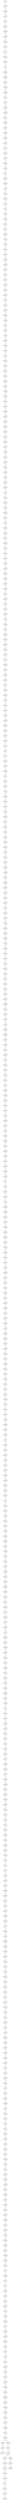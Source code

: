 graph GR{
id_0;
id_1;
id_2;
id_3;
id_4;
id_5;
id_6;
id_7;
id_8;
id_9;
id_10;
id_11;
id_12;
id_13;
id_14;
id_15;
id_16;
id_17;
id_18;
id_19;
id_20;
id_21;
id_22;
id_23;
id_24;
id_25;
id_26;
id_27;
id_28;
id_29;
id_30;
id_31;
id_32;
id_33;
id_34;
id_35;
id_36;
id_37;
id_38;
id_39;
id_40;
id_41;
id_42;
id_43;
id_44;
id_45;
id_46;
id_47;
id_48;
id_49;
id_50;
id_51;
id_52;
id_53;
id_54;
id_55;
id_56;
id_57;
id_58;
id_59;
id_60;
id_61;
id_62;
id_63;
id_64;
id_65;
id_66;
id_67;
id_68;
id_69;
id_70;
id_71;
id_72;
id_73;
id_74;
id_75;
id_76;
id_77;
id_78;
id_79;
id_80;
id_81;
id_82;
id_83;
id_84;
id_85;
id_86;
id_87;
id_88;
id_89;
id_90;
id_91;
id_92;
id_93;
id_94;
id_95;
id_96;
id_97;
id_98;
id_99;
id_100;
id_101;
id_102;
id_103;
id_104;
id_105;
id_106;
id_107;
id_108;
id_109;
id_110;
id_111;
id_112;
id_113;
id_114;
id_115;
id_116;
id_117;
id_118;
id_119;
id_120;
id_121;
id_122;
id_123;
id_124;
id_125;
id_126;
id_127;
id_128;
id_129;
id_130;
id_131;
id_132;
id_133;
id_134;
id_135;
id_136;
id_137;
id_138;
id_139;
id_140;
id_141;
id_142;
id_143;
id_144;
id_145;
id_146;
id_147;
id_148;
id_149;
id_150;
id_151;
id_152;
id_153;
id_154;
id_155;
id_156;
id_157;
id_158;
id_159;
id_160;
id_161;
id_162;
id_163;
id_164;
id_165;
id_166;
id_167;
id_168;
id_169;
id_170;
id_171;
id_172;
id_173;
id_174;
id_175;
id_176;
id_177;
id_178;
id_179;
id_180;
id_181;
id_182;
id_183;
id_184;
id_185;
id_186;
id_187;
id_188;
id_189;
id_190;
id_191;
id_192;
id_193;
id_194;
id_195;
id_196;
id_197;
id_198;
id_199;
id_200;
id_201;
id_202;
id_203;
id_204;
id_205;
id_206;
id_207;
id_208;
id_209;
id_210;
id_211;
id_212;
id_213;
id_214;
id_215;
id_216;
id_217;
id_218;
id_219;
id_220;
id_221;
id_222;
id_223;
id_224;
id_225;
id_226;
id_227;
id_228;
id_229;
id_230;
id_231;
id_232;
id_233;
id_234;
id_235;
id_236;
id_237;
id_238;
id_239;
id_240;
id_241;
id_242;
id_243;
id_244;
id_245;
id_246;
id_247;
id_248;
id_249;
id_250;
id_251;
id_252;
id_253;
id_254;
id_255;
id_256;
id_257;
id_258;
id_259;
id_260;
id_261;
id_262;
id_263;
id_264;
id_265;
id_266;
id_267;
id_268;
id_269;
id_270;
id_271;
id_272;
id_273;
id_274;
id_275;
id_276;
id_277;
id_278;
id_279;
id_280;
id_281;
id_282;
id_283;
id_284;
id_285;
id_286;
id_287;
id_288;
id_289;
id_290;
id_291;
id_292;
id_293;
id_294;
id_295;
id_296;
id_297;
id_298;
id_299;
id_300;
id_301;
id_302;
id_303;
id_304;
id_305;
id_306;
id_307;
id_308;
id_309;
id_310;
id_311;
id_312;
id_313;
id_314;
id_315;
id_316;
id_317;
id_318;
id_319;
id_320;
id_321;
id_322;
id_323;
id_324;
id_325;
id_326;
id_327;
id_328;
id_329;
id_330;
id_331;
id_332;
id_333;
id_334;
id_335;
id_336;
id_337;
id_338;
id_339;
id_340;
id_341;
id_342;
id_343;
id_344;
id_345;
id_346;
id_347;
id_348;
id_349;
id_350;
id_351;
id_352;
id_353;
id_354;
id_355;
id_356;
id_357;
id_358;
id_359;
id_360;
id_361;
id_362;
id_363;
id_364;
id_365;
id_366;
id_367;
id_368;
id_369;
id_370;
id_371;
id_372;
id_373;
id_374;
id_375;
id_376;
id_377;
id_378;
id_379;
id_380;
id_381;
id_382;
id_383;
id_384;
id_385;
id_386;
id_387;
id_388;
id_389;
id_390;
id_391;
id_392;
id_393;
id_394;
id_395;
id_396;
id_397;
id_398;
id_399;
id_400;
id_401;
id_402;
id_403;
id_404;
id_405;
id_406;
id_407;
id_408;
id_409;
id_410;
id_411;
id_412;
id_413;
id_414;
id_415;
id_416;
id_417;
id_418;
id_419;
id_420;
id_421;
id_422;
id_423;
id_424;
id_425;
id_426;
id_427;
id_428;
id_429;
id_430;
id_431;
id_432;
id_433;
id_434;
id_435;
id_436;
id_437;
id_438;
id_439;
id_440;
id_441;
id_442;
id_443;
id_444;
id_445;
id_446;
id_447;
id_448;
id_449;
id_450;
id_451;
id_452;
id_453;
id_454;
id_455;
id_456;
id_457;
id_458;
id_459;
id_460;
id_461;
id_462;
id_463;
id_464;
id_465;
id_466;
id_467;
id_468;
id_469;
id_470;
id_471;
id_472;
id_473;
id_474;
id_475;
id_476;
id_477;
id_478;
id_479;
id_480;
id_481;
id_482;
id_483;
id_484;
id_485;
id_486;
id_487;
id_488;
id_489;
id_490;
id_491;
id_492;
id_493;
id_494;
id_495;
id_496;
id_497;
id_498;
id_499;
id_1--id_270[label=1];
id_270--id_498[label=1];
id_498--id_112[label=1];
id_112--id_85[label=1];
id_85--id_372[label=1];
id_372--id_264[label=1];
id_264--id_269[label=1];
id_269--id_474[label=1];
id_474--id_342[label=1];
id_342--id_217[label=1];
id_217--id_100[label=1];
id_100--id_496[label=1];
id_496--id_0[label=1];
id_0--id_464[label=1];
id_464--id_239[label=1];
id_239--id_297[label=1];
id_297--id_369[label=1];
id_369--id_368[label=1];
id_368--id_40[label=1];
id_40--id_37[label=1];
id_37--id_250[label=1];
id_250--id_129[label=1];
id_129--id_33[label=1];
id_33--id_485[label=1];
id_485--id_116[label=1];
id_116--id_460[label=1];
id_460--id_449[label=1];
id_449--id_80[label=1];
id_80--id_115[label=1];
id_115--id_324[label=1];
id_324--id_55[label=1];
id_55--id_333[label=1];
id_333--id_36[label=1];
id_36--id_27[label=1];
id_27--id_442[label=1];
id_442--id_106[label=1];
id_106--id_76[label=1];
id_76--id_141[label=1];
id_141--id_218[label=1];
id_218--id_124[label=1];
id_124--id_70[label=1];
id_70--id_88[label=1];
id_88--id_236[label=1];
id_236--id_411[label=1];
id_411--id_61[label=1];
id_61--id_255[label=1];
id_255--id_92[label=1];
id_92--id_161[label=1];
id_161--id_470[label=1];
id_470--id_450[label=1];
id_450--id_418[label=1];
id_418--id_343[label=1];
id_343--id_274[label=1];
id_274--id_117[label=1];
id_117--id_240[label=1];
id_240--id_220[label=1];
id_220--id_410[label=1];
id_410--id_152[label=1];
id_152--id_65[label=1];
id_65--id_187[label=1];
id_187--id_314[label=1];
id_314--id_424[label=1];
id_424--id_300[label=1];
id_300--id_62[label=1];
id_62--id_213[label=1];
id_213--id_89[label=1];
id_89--id_260[label=1];
id_260--id_388[label=1];
id_388--id_482[label=1];
id_482--id_81[label=1];
id_81--id_354[label=1];
id_354--id_219[label=1];
id_219--id_337[label=1];
id_337--id_156[label=1];
id_156--id_108[label=1];
id_108--id_44[label=1];
id_44--id_265[label=1];
id_265--id_293[label=1];
id_293--id_209[label=1];
id_209--id_248[label=1];
id_248--id_400[label=1];
id_400--id_387[label=1];
id_387--id_379[label=1];
id_379--id_135[label=1];
id_135--id_195[label=1];
id_195--id_142[label=1];
id_142--id_384[label=1];
id_384--id_139[label=1];
id_139--id_201[label=1];
id_201--id_52[label=1];
id_52--id_66[label=1];
id_66--id_93[label=1];
id_93--id_437[label=1];
id_437--id_68[label=1];
id_68--id_175[label=1];
id_175--id_473[label=1];
id_473--id_5[label=1];
id_5--id_24[label=1];
id_24--id_244[label=1];
id_244--id_191[label=1];
id_191--id_454[label=1];
id_454--id_225[label=1];
id_225--id_30[label=1];
id_30--id_190[label=1];
id_190--id_453[label=1];
id_453--id_177[label=1];
id_177--id_406[label=1];
id_406--id_313[label=1];
id_313--id_302[label=1];
id_302--id_149[label=1];
id_149--id_150[label=1];
id_150--id_279[label=1];
id_279--id_143[label=1];
id_143--id_145[label=1];
id_145--id_420[label=1];
id_420--id_444[label=1];
id_444--id_331[label=1];
id_331--id_338[label=1];
id_338--id_35[label=1];
id_35--id_479[label=1];
id_479--id_492[label=1];
id_492--id_73[label=1];
id_73--id_380[label=1];
id_380--id_54[label=1];
id_54--id_326[label=1];
id_326--id_176[label=1];
id_176--id_321[label=1];
id_321--id_455[label=1];
id_455--id_101[label=1];
id_101--id_211[label=1];
id_211--id_493[label=1];
id_493--id_159[label=1];
id_159--id_401[label=1];
id_401--id_395[label=1];
id_395--id_51[label=1];
id_51--id_304[label=1];
id_304--id_320[label=1];
id_320--id_69[label=1];
id_69--id_351[label=1];
id_351--id_362[label=1];
id_362--id_373[label=1];
id_373--id_310[label=1];
id_310--id_440[label=1];
id_440--id_162[label=1];
id_162--id_475[label=1];
id_475--id_291[label=1];
id_291--id_275[label=1];
id_275--id_6[label=1];
id_6--id_271[label=1];
id_271--id_148[label=1];
id_148--id_481[label=1];
id_481--id_399[label=1];
id_399--id_171[label=1];
id_171--id_433[label=1];
id_433--id_179[label=1];
id_179--id_53[label=1];
id_53--id_206[label=1];
id_206--id_398[label=1];
id_398--id_188[label=1];
id_188--id_63[label=1];
id_63--id_305[label=1];
id_305--id_97[label=1];
id_97--id_215[label=1];
id_215--id_50[label=1];
id_50--id_59[label=1];
id_59--id_294[label=1];
id_294--id_445[label=1];
id_445--id_212[label=1];
id_212--id_67[label=1];
id_67--id_276[label=1];
id_276--id_292[label=1];
id_292--id_230[label=1];
id_230--id_98[label=1];
id_98--id_126[label=1];
id_126--id_486[label=1];
id_486--id_113[label=1];
id_113--id_90[label=1];
id_90--id_335[label=1];
id_335--id_34[label=1];
id_34--id_390[label=1];
id_390--id_345[label=1];
id_345--id_18[label=1];
id_18--id_328[label=1];
id_328--id_119[label=1];
id_119--id_290[label=1];
id_290--id_82[label=1];
id_82--id_210[label=1];
id_210--id_267[label=1];
id_267--id_325[label=1];
id_325--id_417[label=1];
id_417--id_311[label=1];
id_311--id_391[label=1];
id_391--id_121[label=1];
id_121--id_166[label=1];
id_166--id_251[label=1];
id_251--id_397[label=1];
id_397--id_427[label=1];
id_427--id_456[label=1];
id_456--id_95[label=1];
id_95--id_23[label=1];
id_23--id_287[label=1];
id_287--id_45[label=1];
id_45--id_438[label=1];
id_438--id_285[label=1];
id_285--id_447[label=1];
id_447--id_254[label=1];
id_254--id_327[label=1];
id_327--id_198[label=1];
id_198--id_56[label=1];
id_56--id_329[label=1];
id_329--id_451[label=1];
id_451--id_137[label=1];
id_137--id_412[label=1];
id_412--id_26[label=1];
id_26--id_189[label=1];
id_189--id_346[label=1];
id_346--id_374[label=1];
id_374--id_104[label=1];
id_104--id_253[label=1];
id_253--id_86[label=1];
id_86--id_356[label=1];
id_356--id_367[label=1];
id_367--id_29[label=1];
id_29--id_286[label=1];
id_286--id_489[label=1];
id_489--id_419[label=1];
id_419--id_308[label=1];
id_308--id_487[label=1];
id_487--id_426[label=1];
id_426--id_249[label=1];
id_249--id_243[label=1];
id_243--id_154[label=1];
id_154--id_7[label=1];
id_7--id_38[label=1];
id_38--id_102[label=1];
id_102--id_155[label=1];
id_155--id_9[label=1];
id_9--id_280[label=1];
id_280--id_318[label=1];
id_318--id_216[label=1];
id_216--id_136[label=1];
id_136--id_439[label=1];
id_439--id_208[label=1];
id_208--id_422[label=1];
id_422--id_48[label=1];
id_48--id_272[label=1];
id_272--id_309[label=1];
id_309--id_123[label=1];
id_123--id_344[label=1];
id_344--id_497[label=1];
id_497--id_392[label=1];
id_392--id_261[label=1];
id_261--id_128[label=1];
id_128--id_192[label=1];
id_192--id_168[label=1];
id_168--id_441[label=1];
id_441--id_409[label=1];
id_409--id_266[label=1];
id_266--id_227[label=1];
id_227--id_478[label=1];
id_478--id_231[label=1];
id_231--id_20[label=1];
id_20--id_256[label=1];
id_256--id_316[label=1];
id_316--id_347[label=1];
id_347--id_446[label=1];
id_446--id_408[label=1];
id_408--id_103[label=1];
id_103--id_355[label=1];
id_355--id_382[label=1];
id_382--id_339[label=1];
id_339--id_235[label=1];
id_235--id_228[label=1];
id_228--id_127[label=1];
id_127--id_74[label=1];
id_74--id_185[label=1];
id_185--id_317[label=1];
id_317--id_443[label=1];
id_443--id_120[label=1];
id_120--id_434[label=1];
id_434--id_468[label=1];
id_468--id_469[label=1];
id_469--id_109[label=1];
id_109--id_3[label=1];
id_3--id_200[label=1];
id_200--id_312[label=1];
id_312--id_370[label=1];
id_370--id_153[label=1];
id_153--id_182[label=1];
id_182--id_436[label=1];
id_436--id_435[label=1];
id_435--id_393[label=1];
id_393--id_214[label=1];
id_214--id_110[label=1];
id_110--id_357[label=1];
id_357--id_2[label=1];
id_2--id_178[label=1];
id_178--id_423[label=1];
id_423--id_133[label=1];
id_133--id_140[label=1];
id_140--id_495[label=1];
id_495--id_363[label=1];
id_363--id_484[label=1];
id_484--id_494[label=1];
id_494--id_169[label=1];
id_169--id_199[label=1];
id_199--id_64[label=1];
id_64--id_25[label=1];
id_25--id_46[label=1];
id_46--id_299[label=1];
id_299--id_281[label=1];
id_281--id_458[label=1];
id_458--id_465[label=1];
id_465--id_268[label=1];
id_268--id_234[label=1];
id_234--id_111[label=1];
id_111--id_183[label=1];
id_183--id_122[label=1];
id_122--id_259[label=1];
id_259--id_83[label=1];
id_83--id_167[label=1];
id_167--id_15[label=1];
id_15--id_349[label=1];
id_349--id_222[label=1];
id_222--id_358[label=1];
id_358--id_383[label=1];
id_383--id_229[label=1];
id_229--id_350[label=1];
id_350--id_246[label=1];
id_246--id_221[label=1];
id_221--id_323[label=1];
id_323--id_14[label=1];
id_14--id_332[label=1];
id_332--id_336[label=1];
id_336--id_84[label=1];
id_84--id_432[label=1];
id_432--id_8[label=1];
id_8--id_303[label=1];
id_303--id_134[label=1];
id_134--id_263[label=1];
id_263--id_172[label=1];
id_172--id_99[label=1];
id_99--id_193[label=1];
id_193--id_174[label=1];
id_174--id_39[label=1];
id_39--id_247[label=1];
id_247--id_10[label=1];
id_10--id_204[label=1];
id_204--id_499[label=1];
id_499--id_407[label=1];
id_407--id_138[label=1];
id_138--id_490[label=1];
id_490--id_341[label=1];
id_341--id_163[label=1];
id_163--id_340[label=1];
id_340--id_352[label=1];
id_352--id_334[label=1];
id_334--id_114[label=1];
id_114--id_58[label=1];
id_58--id_17[label=1];
id_17--id_207[label=1];
id_207--id_459[label=1];
id_459--id_125[label=1];
id_125--id_385[label=1];
id_385--id_403[label=1];
id_403--id_430[label=1];
id_430--id_32[label=1];
id_32--id_71[label=1];
id_71--id_19[label=1];
id_19--id_472[label=1];
id_472--id_245[label=1];
id_245--id_296[label=1];
id_296--id_306[label=1];
id_306--id_386[label=1];
id_386--id_307[label=1];
id_307--id_151[label=1];
id_151--id_131[label=1];
id_131--id_480[label=1];
id_480--id_413[label=1];
id_413--id_11[label=1];
id_11--id_205[label=1];
id_205--id_94[label=1];
id_94--id_348[label=1];
id_348--id_186[label=1];
id_186--id_160[label=1];
id_160--id_315[label=1];
id_315--id_284[label=1];
id_284--id_257[label=1];
id_257--id_197[label=1];
id_197--id_224[label=1];
id_224--id_144[label=1];
id_144--id_371[label=1];
id_371--id_223[label=1];
id_223--id_91[label=1];
id_91--id_277[label=1];
id_277--id_173[label=1];
id_173--id_237[label=1];
id_237--id_47[label=1];
id_47--id_203[label=1];
id_203--id_31[label=1];
id_31--id_41[label=1];
id_41--id_462[label=1];
id_462--id_118[label=1];
id_118--id_448[label=1];
id_448--id_404[label=1];
id_404--id_488[label=1];
id_488--id_396[label=1];
id_396--id_49[label=1];
id_49--id_232[label=1];
id_232--id_262[label=1];
id_262--id_202[label=1];
id_202--id_377[label=1];
id_377--id_322[label=1];
id_322--id_402[label=1];
id_402--id_428[label=1];
id_428--id_60[label=1];
id_60--id_405[label=1];
id_405--id_431[label=1];
id_431--id_79[label=1];
id_79--id_72[label=1];
id_72--id_273[label=1];
id_273--id_164[label=1];
id_164--id_238[label=1];
id_238--id_476[label=1];
id_476--id_471[label=1];
id_471--id_289[label=1];
id_289--id_165[label=1];
id_165--id_43[label=1];
id_43--id_282[label=1];
id_282--id_376[label=1];
id_376--id_283[label=1];
id_283--id_414[label=1];
id_414--id_330[label=1];
id_330--id_415[label=1];
id_415--id_364[label=1];
id_364--id_491[label=1];
id_491--id_378[label=1];
id_378--id_463[label=1];
id_463--id_170[label=1];
id_170--id_181[label=1];
id_181--id_147[label=1];
id_147--id_365[label=1];
id_365--id_466[label=1];
id_466--id_361[label=1];
id_361--id_194[label=1];
id_194--id_242[label=1];
id_242--id_241[label=1];
id_241--id_4[label=1];
id_4--id_394[label=1];
id_394--id_12[label=1];
id_12--id_21[label=1];
id_21--id_301[label=1];
id_301--id_416[label=1];
id_416--id_452[label=1];
id_452--id_421[label=1];
id_421--id_78[label=1];
id_78--id_158[label=1];
id_158--id_196[label=1];
id_196--id_22[label=1];
id_22--id_105[label=1];
id_105--id_258[label=1];
id_258--id_295[label=1];
id_295--id_42[label=1];
id_42--id_96[label=1];
id_96--id_75[label=1];
id_75--id_375[label=1];
id_375--id_360[label=1];
id_360--id_132[label=1];
id_132--id_107[label=1];
id_107--id_157[label=1];
id_157--id_389[label=1];
id_389--id_457[label=1];
id_457--id_461[label=1];
id_461--id_319[label=1];
id_319--id_130[label=1];
id_130--id_252[label=1];
id_252--id_16[label=1];
id_16--id_87[label=1];
id_87--id_298[label=1];
id_298--id_13[label=1];
id_13--id_359[label=1];
id_359--id_28[label=1];
id_28--id_477[label=1];
id_477--id_278[label=1];
id_359--id_353[label=1];
id_353--id_57[label=1];
id_57--id_180[label=1];
id_180--id_381[label=1];
id_381--id_467[label=1];
id_467--id_288[label=1];
id_180--id_366[label=1];
id_366--id_146[label=1];
id_146--id_184[label=1];
id_184--id_425[label=1];
id_425--id_429[label=1];
id_429--id_77[label=1];
id_77--id_226[label=1];
id_226--id_233[label=1];
id_233--id_483[label=1];
}